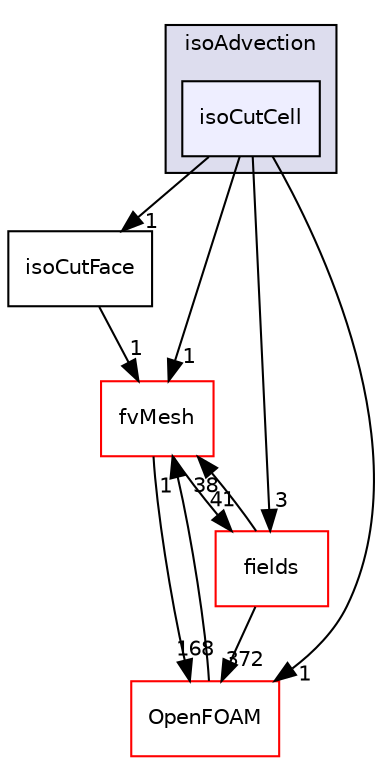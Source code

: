 digraph "src/finiteVolume/fvMatrices/solvers/isoAdvection/isoCutCell" {
  bgcolor=transparent;
  compound=true
  node [ fontsize="10", fontname="Helvetica"];
  edge [ labelfontsize="10", labelfontname="Helvetica"];
  subgraph clusterdir_475bdeb68d0cb3f2319d6ab5a11f68a7 {
    graph [ bgcolor="#ddddee", pencolor="black", label="isoAdvection" fontname="Helvetica", fontsize="10", URL="dir_475bdeb68d0cb3f2319d6ab5a11f68a7.html"]
  dir_76b0fafcea5ae18aefabae6ba15782c1 [shape=box, label="isoCutCell", style="filled", fillcolor="#eeeeff", pencolor="black", URL="dir_76b0fafcea5ae18aefabae6ba15782c1.html"];
  }
  dir_4d32f074101c417438afb87bcf5e0c63 [shape=box label="isoCutFace" URL="dir_4d32f074101c417438afb87bcf5e0c63.html"];
  dir_25ab4a83a983f7bb7a38b7f63bb141b7 [shape=box label="fields" color="red" URL="dir_25ab4a83a983f7bb7a38b7f63bb141b7.html"];
  dir_c382fa095c9c33d8673c0dd60aaef275 [shape=box label="fvMesh" color="red" URL="dir_c382fa095c9c33d8673c0dd60aaef275.html"];
  dir_c5473ff19b20e6ec4dfe5c310b3778a8 [shape=box label="OpenFOAM" color="red" URL="dir_c5473ff19b20e6ec4dfe5c310b3778a8.html"];
  dir_4d32f074101c417438afb87bcf5e0c63->dir_c382fa095c9c33d8673c0dd60aaef275 [headlabel="1", labeldistance=1.5 headhref="dir_001104_001106.html"];
  dir_25ab4a83a983f7bb7a38b7f63bb141b7->dir_c382fa095c9c33d8673c0dd60aaef275 [headlabel="38", labeldistance=1.5 headhref="dir_000890_001106.html"];
  dir_25ab4a83a983f7bb7a38b7f63bb141b7->dir_c5473ff19b20e6ec4dfe5c310b3778a8 [headlabel="372", labeldistance=1.5 headhref="dir_000890_002151.html"];
  dir_c382fa095c9c33d8673c0dd60aaef275->dir_25ab4a83a983f7bb7a38b7f63bb141b7 [headlabel="41", labeldistance=1.5 headhref="dir_001106_000890.html"];
  dir_c382fa095c9c33d8673c0dd60aaef275->dir_c5473ff19b20e6ec4dfe5c310b3778a8 [headlabel="168", labeldistance=1.5 headhref="dir_001106_002151.html"];
  dir_76b0fafcea5ae18aefabae6ba15782c1->dir_4d32f074101c417438afb87bcf5e0c63 [headlabel="1", labeldistance=1.5 headhref="dir_001103_001104.html"];
  dir_76b0fafcea5ae18aefabae6ba15782c1->dir_25ab4a83a983f7bb7a38b7f63bb141b7 [headlabel="3", labeldistance=1.5 headhref="dir_001103_000890.html"];
  dir_76b0fafcea5ae18aefabae6ba15782c1->dir_c382fa095c9c33d8673c0dd60aaef275 [headlabel="1", labeldistance=1.5 headhref="dir_001103_001106.html"];
  dir_76b0fafcea5ae18aefabae6ba15782c1->dir_c5473ff19b20e6ec4dfe5c310b3778a8 [headlabel="1", labeldistance=1.5 headhref="dir_001103_002151.html"];
  dir_c5473ff19b20e6ec4dfe5c310b3778a8->dir_c382fa095c9c33d8673c0dd60aaef275 [headlabel="1", labeldistance=1.5 headhref="dir_002151_001106.html"];
}
